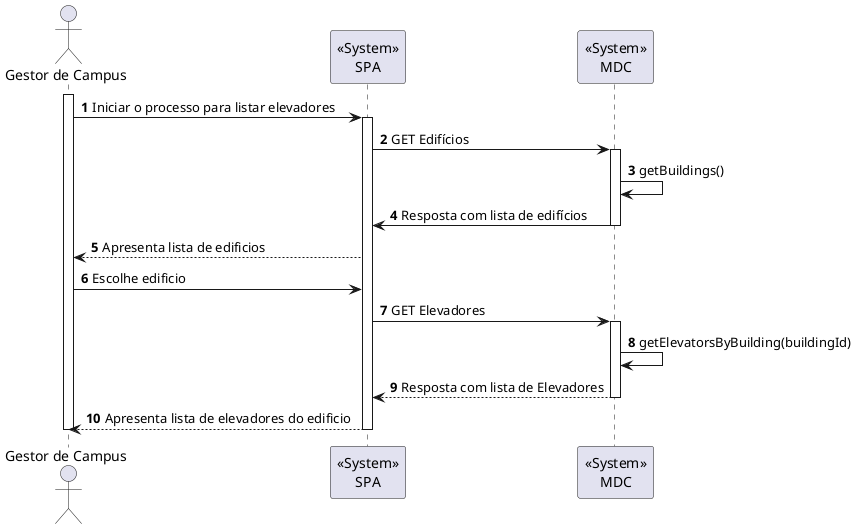 @startuml
autonumber
actor "Gestor de Campus" as GC

participant "<<System>>\nSPA" as UI
participant "<<System>>\nMDC" as MDC

activate GC
    GC -> UI : Iniciar o processo para listar elevadores
    activate UI
        UI -> MDC : GET Edifícios
        activate MDC
            MDC -> MDC : getBuildings()
            MDC -> UI : Resposta com lista de edifícios
        deactivate MDC
        UI --> GC : Apresenta lista de edificios
        GC -> UI : Escolhe edificio
        UI -> MDC : GET Elevadores
        activate MDC
            MDC -> MDC : getElevatorsByBuilding(buildingId)
            MDC --> UI : Resposta com lista de Elevadores
        deactivate MDC
        UI --> GC : Apresenta lista de elevadores do edificio
    deactivate UI
deactivate GC

@enduml